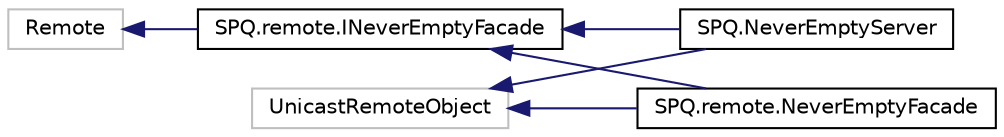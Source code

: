 digraph "Graphical Class Hierarchy"
{
  edge [fontname="Helvetica",fontsize="10",labelfontname="Helvetica",labelfontsize="10"];
  node [fontname="Helvetica",fontsize="10",shape=record];
  rankdir="LR";
  Node48 [label="Remote",height=0.2,width=0.4,color="grey75", fillcolor="white", style="filled"];
  Node48 -> Node49 [dir="back",color="midnightblue",fontsize="10",style="solid",fontname="Helvetica"];
  Node49 [label="SPQ.remote.INeverEmptyFacade",height=0.2,width=0.4,color="black", fillcolor="white", style="filled",URL="$interface_s_p_q_1_1remote_1_1_i_never_empty_facade.html"];
  Node49 -> Node0 [dir="back",color="midnightblue",fontsize="10",style="solid",fontname="Helvetica"];
  Node0 [label="SPQ.NeverEmptyServer",height=0.2,width=0.4,color="black", fillcolor="white", style="filled",URL="$class_s_p_q_1_1_never_empty_server.html"];
  Node49 -> Node41 [dir="back",color="midnightblue",fontsize="10",style="solid",fontname="Helvetica"];
  Node41 [label="SPQ.remote.NeverEmptyFacade",height=0.2,width=0.4,color="black", fillcolor="white", style="filled",URL="$class_s_p_q_1_1remote_1_1_never_empty_facade.html"];
  Node39 [label="UnicastRemoteObject",height=0.2,width=0.4,color="grey75", fillcolor="white", style="filled"];
  Node39 -> Node0 [dir="back",color="midnightblue",fontsize="10",style="solid",fontname="Helvetica"];
  Node39 -> Node41 [dir="back",color="midnightblue",fontsize="10",style="solid",fontname="Helvetica"];
}
